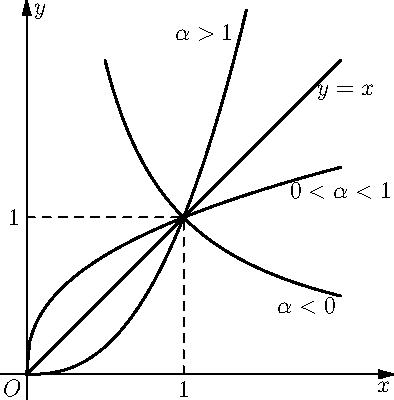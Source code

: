 size(200);
import graph;
real f(real x){return x^(1/0.4);}
guide f=graph(f,0,1.4);
real g(real x){return x^0.4;}
guide g=graph(g,0,2);
real h(real x){return 1/x;}
guide h=graph(h,0.5,2);

draw(Label("$\alpha >1$",position=Relative(0.95),align=W),f,linewidth(1));
draw(Label("$0<\alpha<1$",position=EndPoint,align=2S),g,linewidth(1));
draw(Label("$\alpha<0$",position=Relative(0.9),align=1.5S),h,linewidth(1));
draw(Label("$y=x$",position=Relative(0.9),align=E),(0,0)--(2,2),linewidth(1));
draw((1,0)--(1,1)--(0,1),dashed);

label("$1$",1,S);
label("$1$",(0,1),W);
label("$O$",(0,0),SW);
xaxis("$x$",Arrow());
yaxis(Label("$y$",align=E),Arrow());
